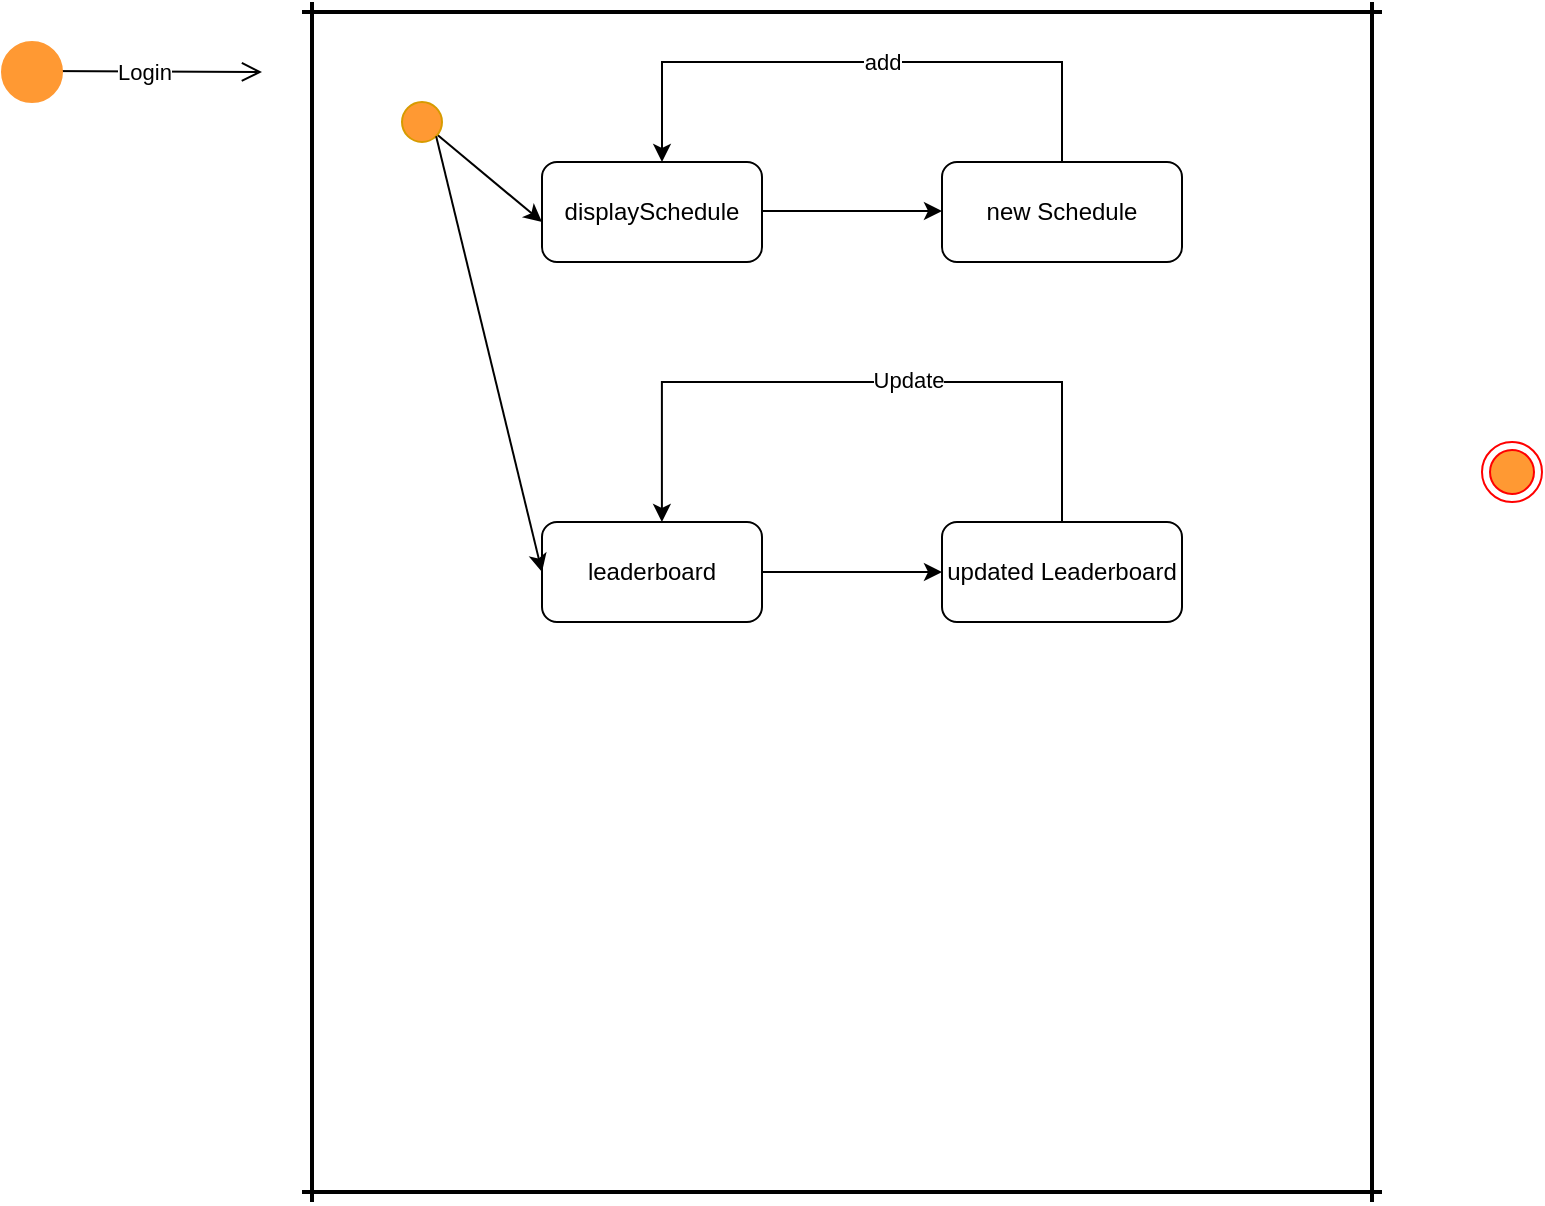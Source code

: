 <mxfile version="16.6.7" type="github">
  <diagram id="MWO8dnjpwdov2OWC_x-q" name="Page-1">
    <mxGraphModel dx="193" dy="127" grid="1" gridSize="10" guides="1" tooltips="1" connect="1" arrows="1" fold="1" page="1" pageScale="1" pageWidth="3300" pageHeight="4681" math="0" shadow="0">
      <root>
        <mxCell id="0" />
        <mxCell id="1" parent="0" />
        <mxCell id="HJFzD3dMP5zAgZlF_XlQ-1" value="" style="ellipse;html=1;shape=endState;fillColor=#FF9933;strokeColor=#ff0000;" vertex="1" parent="1">
          <mxGeometry x="770" y="260" width="30" height="30" as="geometry" />
        </mxCell>
        <mxCell id="HJFzD3dMP5zAgZlF_XlQ-5" value="" style="endArrow=open;startArrow=none;endFill=0;startFill=0;endSize=8;html=1;verticalAlign=bottom;labelBackgroundColor=none;strokeWidth=1;rounded=0;" edge="1" parent="1">
          <mxGeometry width="160" relative="1" as="geometry">
            <mxPoint x="50" y="74.5" as="sourcePoint" />
            <mxPoint x="160" y="75" as="targetPoint" />
          </mxGeometry>
        </mxCell>
        <mxCell id="HJFzD3dMP5zAgZlF_XlQ-6" value="Login" style="edgeLabel;html=1;align=center;verticalAlign=middle;resizable=0;points=[];" vertex="1" connectable="0" parent="HJFzD3dMP5zAgZlF_XlQ-5">
          <mxGeometry x="0.3" y="2" relative="1" as="geometry">
            <mxPoint x="-21" y="2" as="offset" />
          </mxGeometry>
        </mxCell>
        <mxCell id="HJFzD3dMP5zAgZlF_XlQ-2" value="" style="ellipse;fillColor=#FF9933;strokeColor=#FF9933;" vertex="1" parent="1">
          <mxGeometry x="30" y="60" width="30" height="30" as="geometry" />
        </mxCell>
        <mxCell id="HJFzD3dMP5zAgZlF_XlQ-9" value="" style="endArrow=classic;html=1;rounded=0;" edge="1" parent="1">
          <mxGeometry width="50" height="50" relative="1" as="geometry">
            <mxPoint x="240" y="100" as="sourcePoint" />
            <mxPoint x="300" y="150" as="targetPoint" />
          </mxGeometry>
        </mxCell>
        <mxCell id="HJFzD3dMP5zAgZlF_XlQ-8" value="" style="ellipse;fillColor=#FF9933;strokeColor=#d79b00;" vertex="1" parent="1">
          <mxGeometry x="230" y="90" width="20" height="20" as="geometry" />
        </mxCell>
        <mxCell id="HJFzD3dMP5zAgZlF_XlQ-12" value="displaySchedule" style="rounded=1;whiteSpace=wrap;html=1;" vertex="1" parent="1">
          <mxGeometry x="300" y="120" width="110" height="50" as="geometry" />
        </mxCell>
        <mxCell id="HJFzD3dMP5zAgZlF_XlQ-13" value="" style="endArrow=classic;html=1;rounded=0;" edge="1" parent="1">
          <mxGeometry width="50" height="50" relative="1" as="geometry">
            <mxPoint x="410" y="144.5" as="sourcePoint" />
            <mxPoint x="500" y="144.5" as="targetPoint" />
          </mxGeometry>
        </mxCell>
        <mxCell id="HJFzD3dMP5zAgZlF_XlQ-15" value="" style="edgeStyle=elbowEdgeStyle;elbow=vertical;endArrow=classic;html=1;rounded=0;" edge="1" parent="1">
          <mxGeometry width="50" height="50" relative="1" as="geometry">
            <mxPoint x="560" y="130" as="sourcePoint" />
            <mxPoint x="360" y="120" as="targetPoint" />
            <Array as="points">
              <mxPoint x="460" y="70" />
            </Array>
          </mxGeometry>
        </mxCell>
        <mxCell id="HJFzD3dMP5zAgZlF_XlQ-32" value="add" style="edgeLabel;html=1;align=center;verticalAlign=middle;resizable=0;points=[];" vertex="1" connectable="0" parent="HJFzD3dMP5zAgZlF_XlQ-15">
          <mxGeometry x="-0.117" y="1" relative="1" as="geometry">
            <mxPoint x="-13" y="-1" as="offset" />
          </mxGeometry>
        </mxCell>
        <mxCell id="HJFzD3dMP5zAgZlF_XlQ-14" value="&lt;span style=&quot;white-space: pre&quot;&gt;new Schedule&lt;/span&gt;" style="rounded=1;whiteSpace=wrap;html=1;" vertex="1" parent="1">
          <mxGeometry x="500" y="120" width="120" height="50" as="geometry" />
        </mxCell>
        <mxCell id="HJFzD3dMP5zAgZlF_XlQ-21" value="leaderboard&lt;span style=&quot;color: rgba(0 , 0 , 0 , 0) ; font-family: monospace ; font-size: 0px&quot;&gt;%3CmxGraphModel%3E%3Croot%3E%3CmxCell%20id%3D%220%22%2F%3E%3CmxCell%20id%3D%221%22%20parent%3D%220%22%2F%3E%3CmxCell%20id%3D%222%22%20value%3D%22displaySchedule%22%20style%3D%22rounded%3D1%3BwhiteSpace%3Dwrap%3Bhtml%3D1%3B%22%20vertex%3D%221%22%20parent%3D%221%22%3E%3CmxGeometry%20x%3D%22300%22%20y%3D%22120%22%20width%3D%22110%22%20height%3D%2250%22%20as%3D%22geometry%22%2F%3E%3C%2FmxCell%3E%3C%2Froot%3E%3C%2FmxGraphModel%3E&lt;/span&gt;" style="rounded=1;whiteSpace=wrap;html=1;" vertex="1" parent="1">
          <mxGeometry x="300" y="300" width="110" height="50" as="geometry" />
        </mxCell>
        <mxCell id="HJFzD3dMP5zAgZlF_XlQ-23" value="" style="endArrow=classic;html=1;rounded=0;exitX=1;exitY=1;exitDx=0;exitDy=0;entryX=0;entryY=0.5;entryDx=0;entryDy=0;" edge="1" parent="1" source="HJFzD3dMP5zAgZlF_XlQ-8" target="HJFzD3dMP5zAgZlF_XlQ-21">
          <mxGeometry width="50" height="50" relative="1" as="geometry">
            <mxPoint x="240" y="130" as="sourcePoint" />
            <mxPoint x="300" y="230" as="targetPoint" />
          </mxGeometry>
        </mxCell>
        <mxCell id="HJFzD3dMP5zAgZlF_XlQ-27" value="&lt;span style=&quot;white-space: pre&quot;&gt;updated Leaderboard&lt;/span&gt;" style="rounded=1;whiteSpace=wrap;html=1;" vertex="1" parent="1">
          <mxGeometry x="500" y="300" width="120" height="50" as="geometry" />
        </mxCell>
        <mxCell id="HJFzD3dMP5zAgZlF_XlQ-28" value="" style="endArrow=classic;html=1;rounded=0;exitX=1;exitY=0.5;exitDx=0;exitDy=0;entryX=0;entryY=0.5;entryDx=0;entryDy=0;" edge="1" parent="1" source="HJFzD3dMP5zAgZlF_XlQ-21" target="HJFzD3dMP5zAgZlF_XlQ-27">
          <mxGeometry width="50" height="50" relative="1" as="geometry">
            <mxPoint x="450" y="290" as="sourcePoint" />
            <mxPoint x="500" y="240" as="targetPoint" />
          </mxGeometry>
        </mxCell>
        <mxCell id="HJFzD3dMP5zAgZlF_XlQ-29" value="" style="edgeStyle=elbowEdgeStyle;elbow=vertical;endArrow=classic;html=1;rounded=0;entryX=0.545;entryY=0;entryDx=0;entryDy=0;entryPerimeter=0;exitX=0.5;exitY=0;exitDx=0;exitDy=0;" edge="1" parent="1" source="HJFzD3dMP5zAgZlF_XlQ-27" target="HJFzD3dMP5zAgZlF_XlQ-21">
          <mxGeometry width="50" height="50" relative="1" as="geometry">
            <mxPoint x="560" y="260" as="sourcePoint" />
            <mxPoint x="360" y="260" as="targetPoint" />
            <Array as="points">
              <mxPoint x="460" y="230" />
            </Array>
          </mxGeometry>
        </mxCell>
        <mxCell id="HJFzD3dMP5zAgZlF_XlQ-30" value="Update" style="edgeLabel;html=1;align=center;verticalAlign=middle;resizable=0;points=[];" vertex="1" connectable="0" parent="HJFzD3dMP5zAgZlF_XlQ-29">
          <mxGeometry x="-0.311" y="-1" relative="1" as="geometry">
            <mxPoint x="-30" as="offset" />
          </mxGeometry>
        </mxCell>
        <mxCell id="HJFzD3dMP5zAgZlF_XlQ-34" value="" style="line;strokeWidth=2;direction=south;html=1;fillColor=#FF9933;" vertex="1" parent="1">
          <mxGeometry x="180" y="40" width="10" height="600" as="geometry" />
        </mxCell>
        <mxCell id="HJFzD3dMP5zAgZlF_XlQ-38" value="" style="line;strokeWidth=2;html=1;fillColor=#FF9933;" vertex="1" parent="1">
          <mxGeometry x="180" y="630" width="540" height="10" as="geometry" />
        </mxCell>
        <mxCell id="HJFzD3dMP5zAgZlF_XlQ-39" value="" style="line;strokeWidth=2;html=1;fillColor=#FF9933;" vertex="1" parent="1">
          <mxGeometry x="180" y="40" width="540" height="10" as="geometry" />
        </mxCell>
        <mxCell id="HJFzD3dMP5zAgZlF_XlQ-40" value="" style="line;strokeWidth=2;direction=south;html=1;fillColor=#FF9933;" vertex="1" parent="1">
          <mxGeometry x="710" y="40" width="10" height="600" as="geometry" />
        </mxCell>
      </root>
    </mxGraphModel>
  </diagram>
</mxfile>
